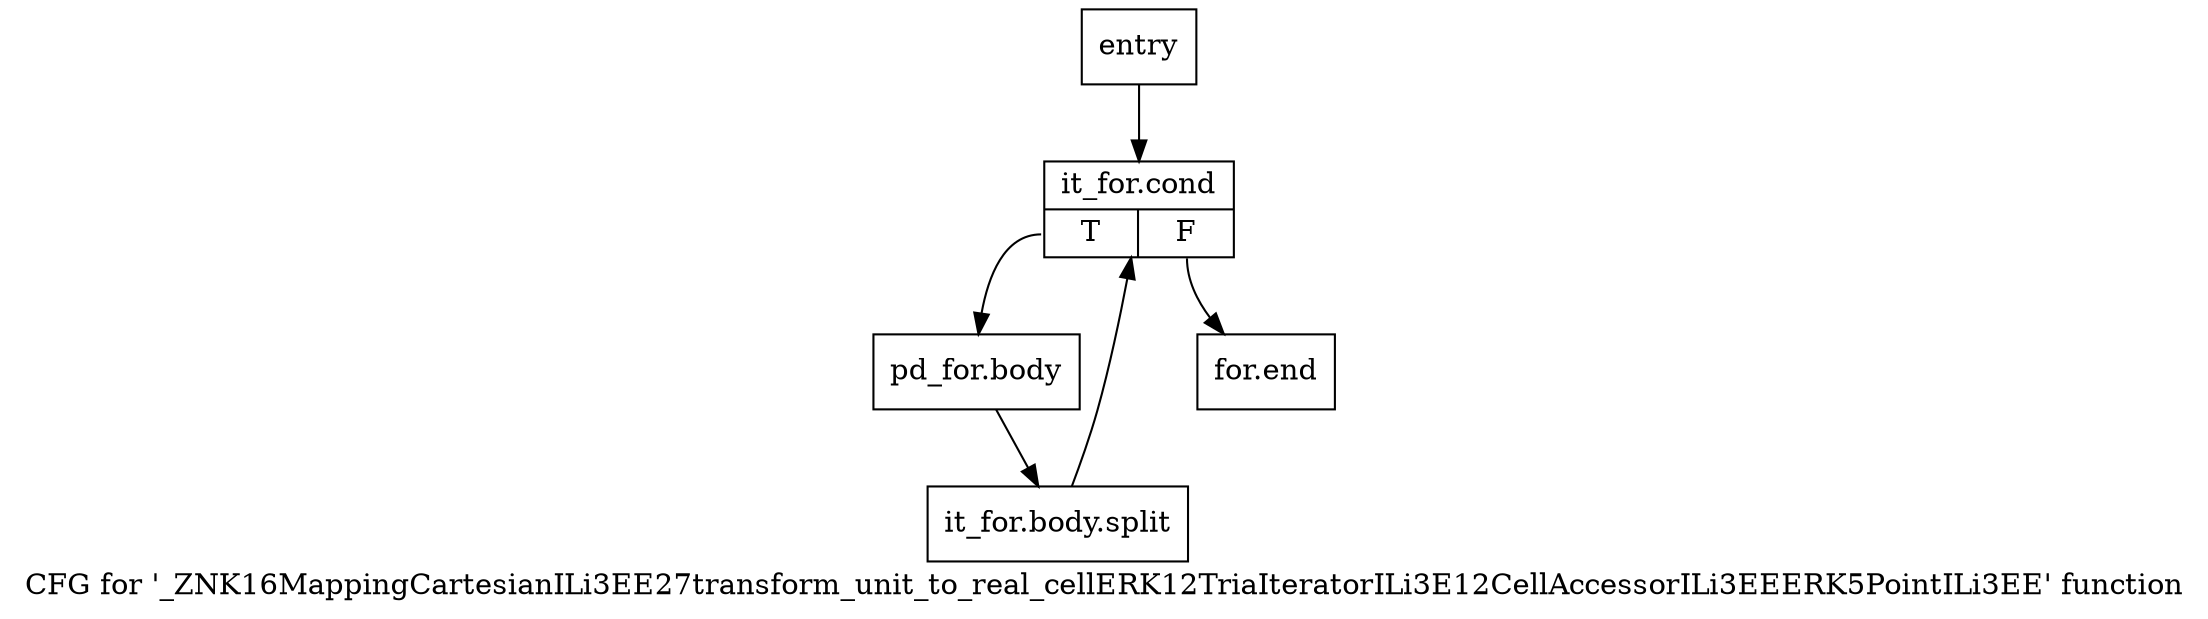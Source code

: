 digraph "CFG for '_ZNK16MappingCartesianILi3EE27transform_unit_to_real_cellERK12TriaIteratorILi3E12CellAccessorILi3EEERK5PointILi3EE' function" {
	label="CFG for '_ZNK16MappingCartesianILi3EE27transform_unit_to_real_cellERK12TriaIteratorILi3E12CellAccessorILi3EEERK5PointILi3EE' function";

	Node0x5ff67f0 [shape=record,label="{entry}"];
	Node0x5ff67f0 -> Node0x5ff6840;
	Node0x5ff6840 [shape=record,label="{it_for.cond|{<s0>T|<s1>F}}"];
	Node0x5ff6840:s0 -> Node0x5ff6890;
	Node0x5ff6840:s1 -> Node0x5ff68e0;
	Node0x5ff6890 [shape=record,label="{pd_for.body}"];
	Node0x5ff6890 -> Node0xa06d4b0;
	Node0xa06d4b0 [shape=record,label="{it_for.body.split}"];
	Node0xa06d4b0 -> Node0x5ff6840;
	Node0x5ff68e0 [shape=record,label="{for.end}"];
}
